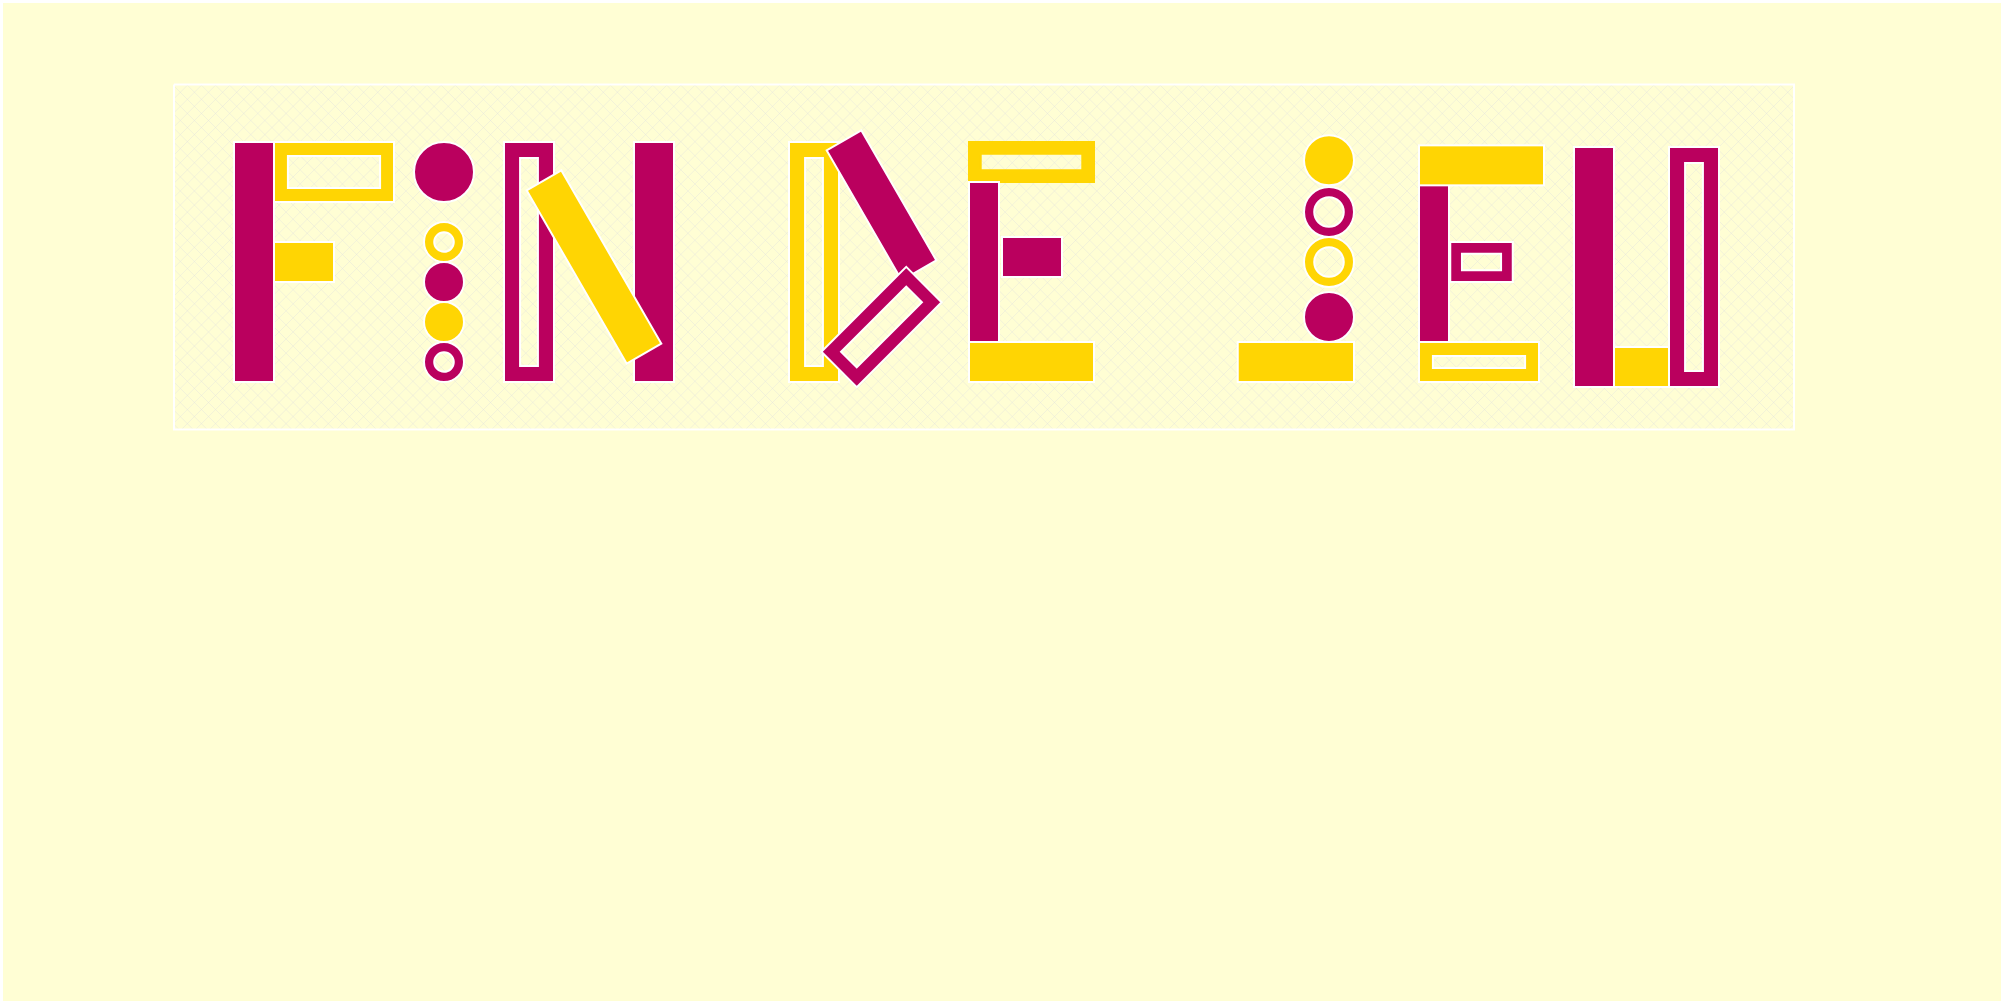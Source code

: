 <mxfile version="17.4.5" type="device"><diagram id="aZ3OUHjqBCOERuNtuSDB" name="Page-1"><mxGraphModel dx="1475" dy="309" grid="1" gridSize="10" guides="1" tooltips="1" connect="1" arrows="1" fold="1" page="1" pageScale="1" pageWidth="827" pageHeight="1169" math="0" shadow="0"><root><mxCell id="0"/><mxCell id="1" parent="0"/><mxCell id="wGTTEB09txD1zNoRSSyL-45" value="" style="rounded=0;whiteSpace=wrap;html=1;strokeColor=#FFFFFF;fillColor=#FFFED4;" vertex="1" parent="1"><mxGeometry x="-86" y="190" width="1000" height="500" as="geometry"/></mxCell><mxCell id="wGTTEB09txD1zNoRSSyL-50" value="" style="verticalLabelPosition=bottom;verticalAlign=top;html=1;shape=mxgraph.basic.patternFillRect;fillStyle=diagGrid;step=5;fillStrokeWidth=0.2;fillStrokeColor=#dddddd;strokeColor=#FFFFFF;fillColor=#FFFED4;gradientColor=none;" vertex="1" parent="1"><mxGeometry x="-3.553e-15" y="231.244" width="810" height="172.52" as="geometry"/></mxCell><mxCell id="wGTTEB09txD1zNoRSSyL-3" value="" style="rounded=0;whiteSpace=wrap;html=1;rotation=90;gradientColor=none;fillColor=#BA005E;strokeColor=#FFFFFF;" vertex="1" parent="1"><mxGeometry x="-20.0" y="310" width="120" height="20" as="geometry"/></mxCell><mxCell id="wGTTEB09txD1zNoRSSyL-6" value="" style="verticalLabelPosition=bottom;verticalAlign=top;html=1;shape=mxgraph.basic.frame;dx=6.96;rotation=0;fillColor=#FFD503;strokeColor=#FFFFFF;" vertex="1" parent="1"><mxGeometry x="50" y="260" width="60" height="30" as="geometry"/></mxCell><mxCell id="wGTTEB09txD1zNoRSSyL-7" value="" style="rounded=0;whiteSpace=wrap;html=1;rotation=0;fillColor=#FFD503;strokeColor=#FFFFFF;" vertex="1" parent="1"><mxGeometry x="50" y="310" width="30" height="20" as="geometry"/></mxCell><mxCell id="wGTTEB09txD1zNoRSSyL-8" value="" style="ellipse;whiteSpace=wrap;html=1;aspect=fixed;fillColor=#BA005E;strokeColor=#FFFFFF;" vertex="1" parent="1"><mxGeometry x="120" y="260" width="30" height="30" as="geometry"/></mxCell><mxCell id="wGTTEB09txD1zNoRSSyL-9" value="" style="verticalLabelPosition=bottom;verticalAlign=top;html=1;shape=mxgraph.basic.donut;dx=5.11;strokeColor=#FFFFFF;fillColor=#FFD503;" vertex="1" parent="1"><mxGeometry x="125" y="300" width="20" height="20" as="geometry"/></mxCell><mxCell id="wGTTEB09txD1zNoRSSyL-10" value="" style="ellipse;whiteSpace=wrap;html=1;aspect=fixed;strokeColor=#FFFFFF;fillColor=#BA005E;" vertex="1" parent="1"><mxGeometry x="125" y="320" width="20" height="20" as="geometry"/></mxCell><mxCell id="wGTTEB09txD1zNoRSSyL-11" value="" style="ellipse;whiteSpace=wrap;html=1;aspect=fixed;fillColor=#FFD503;strokeColor=#FFFFFF;" vertex="1" parent="1"><mxGeometry x="125" y="340" width="20" height="20" as="geometry"/></mxCell><mxCell id="wGTTEB09txD1zNoRSSyL-12" value="" style="verticalLabelPosition=bottom;verticalAlign=top;html=1;shape=mxgraph.basic.donut;dx=5.11;strokeColor=#FFFFFF;fillColor=#BA005E;" vertex="1" parent="1"><mxGeometry x="125" y="360" width="20" height="20" as="geometry"/></mxCell><mxCell id="wGTTEB09txD1zNoRSSyL-13" value="" style="verticalLabelPosition=bottom;verticalAlign=top;html=1;shape=mxgraph.basic.frame;dx=8.04;rotation=-90;fillColor=#BA005E;strokeColor=#FFFFFF;" vertex="1" parent="1"><mxGeometry x="117.5" y="307.5" width="120" height="25" as="geometry"/></mxCell><mxCell id="wGTTEB09txD1zNoRSSyL-15" value="" style="rounded=0;whiteSpace=wrap;html=1;rotation=90;fillColor=#BA005E;strokeColor=#FFFFFF;" vertex="1" parent="1"><mxGeometry x="180" y="310" width="120" height="20" as="geometry"/></mxCell><mxCell id="wGTTEB09txD1zNoRSSyL-16" value="" style="rounded=0;whiteSpace=wrap;html=1;rotation=60;fillColor=#FFD503;strokeColor=#FFFFFF;" vertex="1" parent="1"><mxGeometry x="160" y="312.5" width="100" height="20" as="geometry"/></mxCell><mxCell id="wGTTEB09txD1zNoRSSyL-17" value="" style="verticalLabelPosition=bottom;verticalAlign=top;html=1;shape=mxgraph.basic.frame;dx=8.04;rotation=-90;fillColor=#FFD503;strokeColor=#FFFFFF;" vertex="1" parent="1"><mxGeometry x="260" y="307.5" width="120" height="25" as="geometry"/></mxCell><mxCell id="wGTTEB09txD1zNoRSSyL-18" value="" style="rounded=0;whiteSpace=wrap;html=1;rotation=60;gradientColor=none;fillColor=#BA005E;strokeColor=#FFFFFF;" vertex="1" parent="1"><mxGeometry x="316.25" y="281.67" width="75" height="20" as="geometry"/></mxCell><mxCell id="wGTTEB09txD1zNoRSSyL-24" value="" style="verticalLabelPosition=bottom;verticalAlign=top;html=1;shape=mxgraph.basic.frame;dx=6.96;rotation=-45;fillColor=#BA005E;strokeColor=#FFFFFF;" vertex="1" parent="1"><mxGeometry x="323.75" y="340" width="60" height="25" as="geometry"/></mxCell><mxCell id="wGTTEB09txD1zNoRSSyL-25" value="" style="verticalLabelPosition=bottom;verticalAlign=top;html=1;shape=mxgraph.basic.frame;dx=5.85;rotation=0;fillColor=#FFD503;strokeColor=#FFD503;" vertex="1" parent="1"><mxGeometry x="397.5" y="260" width="62.5" height="20" as="geometry"/></mxCell><mxCell id="wGTTEB09txD1zNoRSSyL-26" value="" style="rounded=0;whiteSpace=wrap;html=1;rotation=90;fillColor=#BA005E;strokeColor=#FFFFFF;" vertex="1" parent="1"><mxGeometry x="365" y="312.5" width="80" height="15" as="geometry"/></mxCell><mxCell id="wGTTEB09txD1zNoRSSyL-27" value="" style="rounded=0;whiteSpace=wrap;html=1;rotation=0;fillColor=#FFD503;strokeColor=#FFFFFF;" vertex="1" parent="1"><mxGeometry x="397.5" y="360" width="62.5" height="20" as="geometry"/></mxCell><mxCell id="wGTTEB09txD1zNoRSSyL-28" value="" style="rounded=0;whiteSpace=wrap;html=1;rotation=0;fillColor=#BA005E;strokeColor=#FFFFFF;" vertex="1" parent="1"><mxGeometry x="414" y="307.5" width="30" height="20" as="geometry"/></mxCell><mxCell id="wGTTEB09txD1zNoRSSyL-30" value="" style="ellipse;whiteSpace=wrap;html=1;aspect=fixed;fillColor=#FFD503;strokeColor=#FFFFFF;" vertex="1" parent="1"><mxGeometry x="565" y="256.67" width="25" height="25" as="geometry"/></mxCell><mxCell id="wGTTEB09txD1zNoRSSyL-31" value="" style="verticalLabelPosition=bottom;verticalAlign=top;html=1;shape=mxgraph.basic.donut;dx=5.11;fillColor=#BA005E;strokeColor=#FFFFFF;aspect=fixed;" vertex="1" parent="1"><mxGeometry x="565" y="282.5" width="25" height="25" as="geometry"/></mxCell><mxCell id="wGTTEB09txD1zNoRSSyL-32" value="" style="verticalLabelPosition=bottom;verticalAlign=top;html=1;shape=mxgraph.basic.donut;dx=5.11;fillColor=#FFD503;strokeColor=#FFFFFF;aspect=fixed;" vertex="1" parent="1"><mxGeometry x="565" y="307.5" width="25" height="25" as="geometry"/></mxCell><mxCell id="wGTTEB09txD1zNoRSSyL-33" value="" style="ellipse;whiteSpace=wrap;html=1;aspect=fixed;fillColor=#BA005E;strokeColor=#FFFFFF;" vertex="1" parent="1"><mxGeometry x="565" y="335" width="25" height="25" as="geometry"/></mxCell><mxCell id="wGTTEB09txD1zNoRSSyL-34" value="" style="rounded=0;whiteSpace=wrap;html=1;rotation=0;fillColor=#FFD503;strokeColor=#FFFFFF;" vertex="1" parent="1"><mxGeometry x="531.87" y="360" width="58.13" height="20" as="geometry"/></mxCell><mxCell id="wGTTEB09txD1zNoRSSyL-35" value="" style="verticalLabelPosition=bottom;verticalAlign=top;html=1;shape=mxgraph.basic.frame;dx=5.85;rotation=0;fillColor=#BA005E;strokeColor=#FFFFFF;" vertex="1" parent="1"><mxGeometry x="638.13" y="310" width="31.25" height="20" as="geometry"/></mxCell><mxCell id="wGTTEB09txD1zNoRSSyL-36" value="" style="rounded=0;whiteSpace=wrap;html=1;rotation=90;fillColor=#BA005E;strokeColor=#FFFFFF;" vertex="1" parent="1"><mxGeometry x="590" y="312.5" width="80" height="15" as="geometry"/></mxCell><mxCell id="wGTTEB09txD1zNoRSSyL-37" value="" style="rounded=0;whiteSpace=wrap;html=1;rotation=0;fillColor=#FFD503;strokeColor=#FFFFFF;" vertex="1" parent="1"><mxGeometry x="622.5" y="261.67" width="62.5" height="20" as="geometry"/></mxCell><mxCell id="wGTTEB09txD1zNoRSSyL-40" value="" style="verticalLabelPosition=bottom;verticalAlign=top;html=1;shape=mxgraph.basic.frame;dx=6.96;rotation=0;fillColor=#FFD503;strokeColor=#FFFFFF;" vertex="1" parent="1"><mxGeometry x="622.5" y="360" width="60" height="20" as="geometry"/></mxCell><mxCell id="wGTTEB09txD1zNoRSSyL-41" value="" style="rounded=0;whiteSpace=wrap;html=1;rotation=90;fillColor=#BA005E;strokeColor=#FFFFFF;" vertex="1" parent="1"><mxGeometry x="650" y="312.5" width="120" height="20" as="geometry"/></mxCell><mxCell id="wGTTEB09txD1zNoRSSyL-42" value="" style="rounded=0;whiteSpace=wrap;html=1;rotation=0;fillColor=#FFD503;strokeColor=#FFFFFF;" vertex="1" parent="1"><mxGeometry x="720" y="362.5" width="30" height="20" as="geometry"/></mxCell><mxCell id="wGTTEB09txD1zNoRSSyL-43" value="" style="verticalLabelPosition=bottom;verticalAlign=top;html=1;shape=mxgraph.basic.frame;dx=8.04;rotation=-90;fillColor=#BA005E;strokeColor=#FFFFFF;" vertex="1" parent="1"><mxGeometry x="700" y="310" width="120" height="25" as="geometry"/></mxCell></root></mxGraphModel></diagram></mxfile>